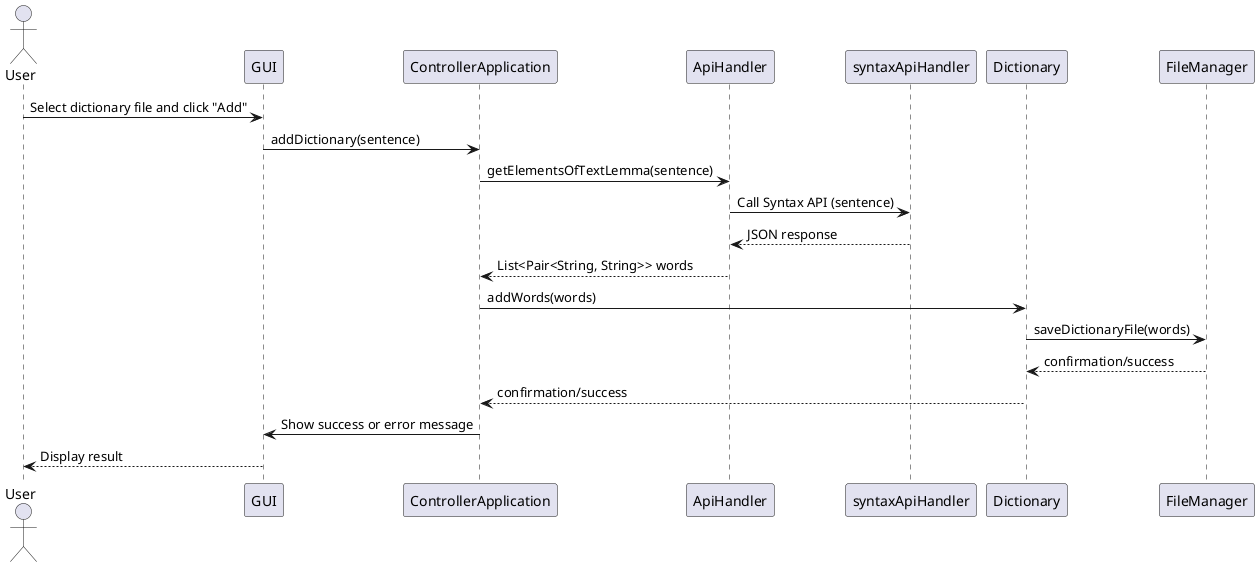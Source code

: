 @startuml 
actor User

User -> GUI: Select dictionary file and click "Add" 
GUI -> ControllerApplication: addDictionary(sentence) 

ControllerApplication -> ApiHandler: getElementsOfTextLemma(sentence) 
ApiHandler -> syntaxApiHandler: Call Syntax API (sentence) 
syntaxApiHandler --> ApiHandler: JSON response 
ApiHandler --> ControllerApplication: List<Pair<String, String>> words

ControllerApplication -> Dictionary: addWords(words) 
Dictionary -> FileManager: saveDictionaryFile(words) 
FileManager --> Dictionary: confirmation/success 
Dictionary --> ControllerApplication: confirmation/success 
ControllerApplication -> GUI: Show success or error message 
GUI --> User: Display result 

@enduml